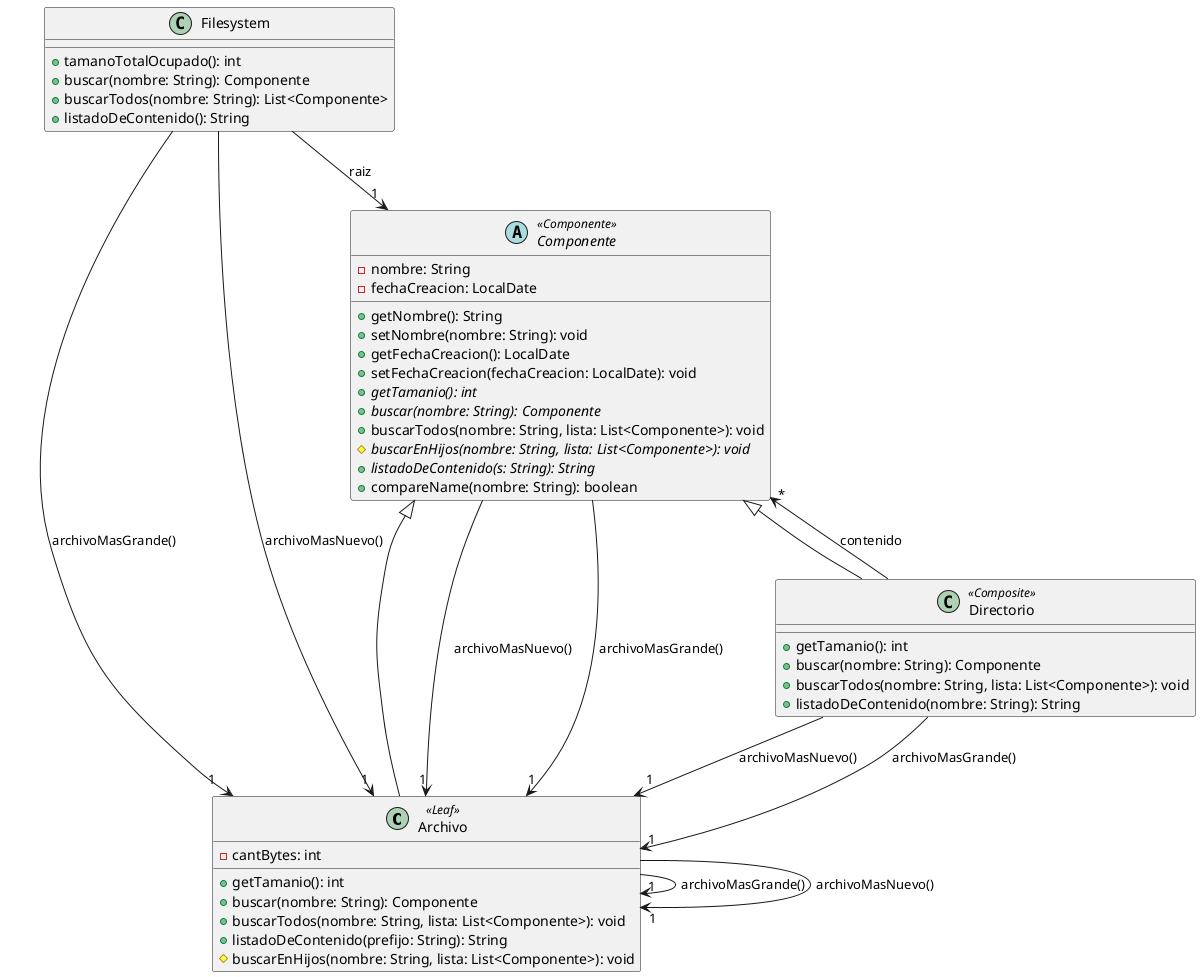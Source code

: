 @startuml
class Archivo [[java:ar.edu.unlp.info.oo2.ej12_Filesystem.Archivo]] {
	-cantBytes: int
	+getTamanio(): int
	+buscar(nombre: String): Componente
	+buscarTodos(nombre: String, lista: List<Componente>): void
	+listadoDeContenido(prefijo: String): String
	#buscarEnHijos(nombre: String, lista: List<Componente>): void
}
class Archivo <<Leaf>>{
}
Archivo --> "1" Archivo : archivoMasGrande()
class Archivo {
}
Archivo --> "1" Archivo : archivoMasNuevo()
class Componente  <<Componente>> {
}
Componente <|-- Archivo
abstract class Componente [[java:ar.edu.unlp.info.oo2.ej12_Filesystem.Componente]] {
	-nombre: String
	-fechaCreacion: LocalDate
	+getNombre(): String
	+setNombre(nombre: String): void
	+getFechaCreacion(): LocalDate
	+setFechaCreacion(fechaCreacion: LocalDate): void
	+{abstract} getTamanio(): int
	+{abstract} buscar(nombre: String): Componente
	+buscarTodos(nombre: String, lista: List<Componente>): void
	#{abstract} buscarEnHijos(nombre: String, lista: List<Componente>): void
	+{abstract} listadoDeContenido(s: String): String
	+compareName(nombre: String): boolean
}
class Archivo {
}
Componente --> "1" Archivo : archivoMasNuevo()
class Archivo {
}
Componente --> "1" Archivo : archivoMasGrande()
class Directorio <<Composite>> [[java:ar.edu.unlp.info.oo2.ej12_Filesystem.Directorio]] {
	+getTamanio(): int
	+buscar(nombre: String): Componente
	+buscarTodos(nombre: String, lista: List<Componente>): void
	+listadoDeContenido(nombre: String): String
}
class Componente {
}
Directorio --> "*" Componente : contenido
class Archivo {
}
Directorio --> "1" Archivo : archivoMasNuevo()
class Archivo {
}
Directorio --> "1" Archivo : archivoMasGrande()
class Componente {
}
Componente <|-- Directorio
class Filesystem [[java:ar.edu.unlp.info.oo2.ej12_Filesystem.Filesystem]] {
	+tamanoTotalOcupado(): int
	+buscar(nombre: String): Componente
	+buscarTodos(nombre: String): List<Componente>
	+listadoDeContenido(): String
}
abstract class Componente {
}
Filesystem --> "1" Componente : raiz
class Archivo {
}
Filesystem --> "1" Archivo : archivoMasGrande()
class Archivo {
}
Filesystem --> "1" Archivo : archivoMasNuevo()
@enduml